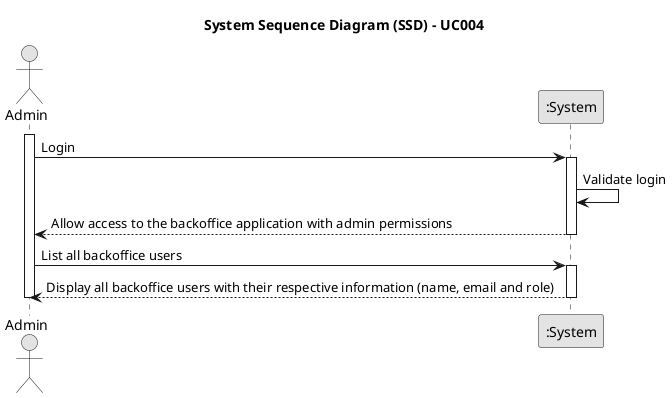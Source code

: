 @startuml
skinparam monochrome true
skinparam packageStyle rectangle
skinparam shadowing false

title System Sequence Diagram (SSD) - UC004
actor Admin as Admin
participant ":System" as System

activate Admin
    Admin -> System: Login
    activate System

        System -> System: Validate login

        System --> Admin: Allow access to the backoffice application with admin permissions
    deactivate System

    Admin -> System: List all backoffice users
    activate System

        System --> Admin: Display all backoffice users with their respective information (name, email and role)
    deactivate System

deactivate Admin

@enduml